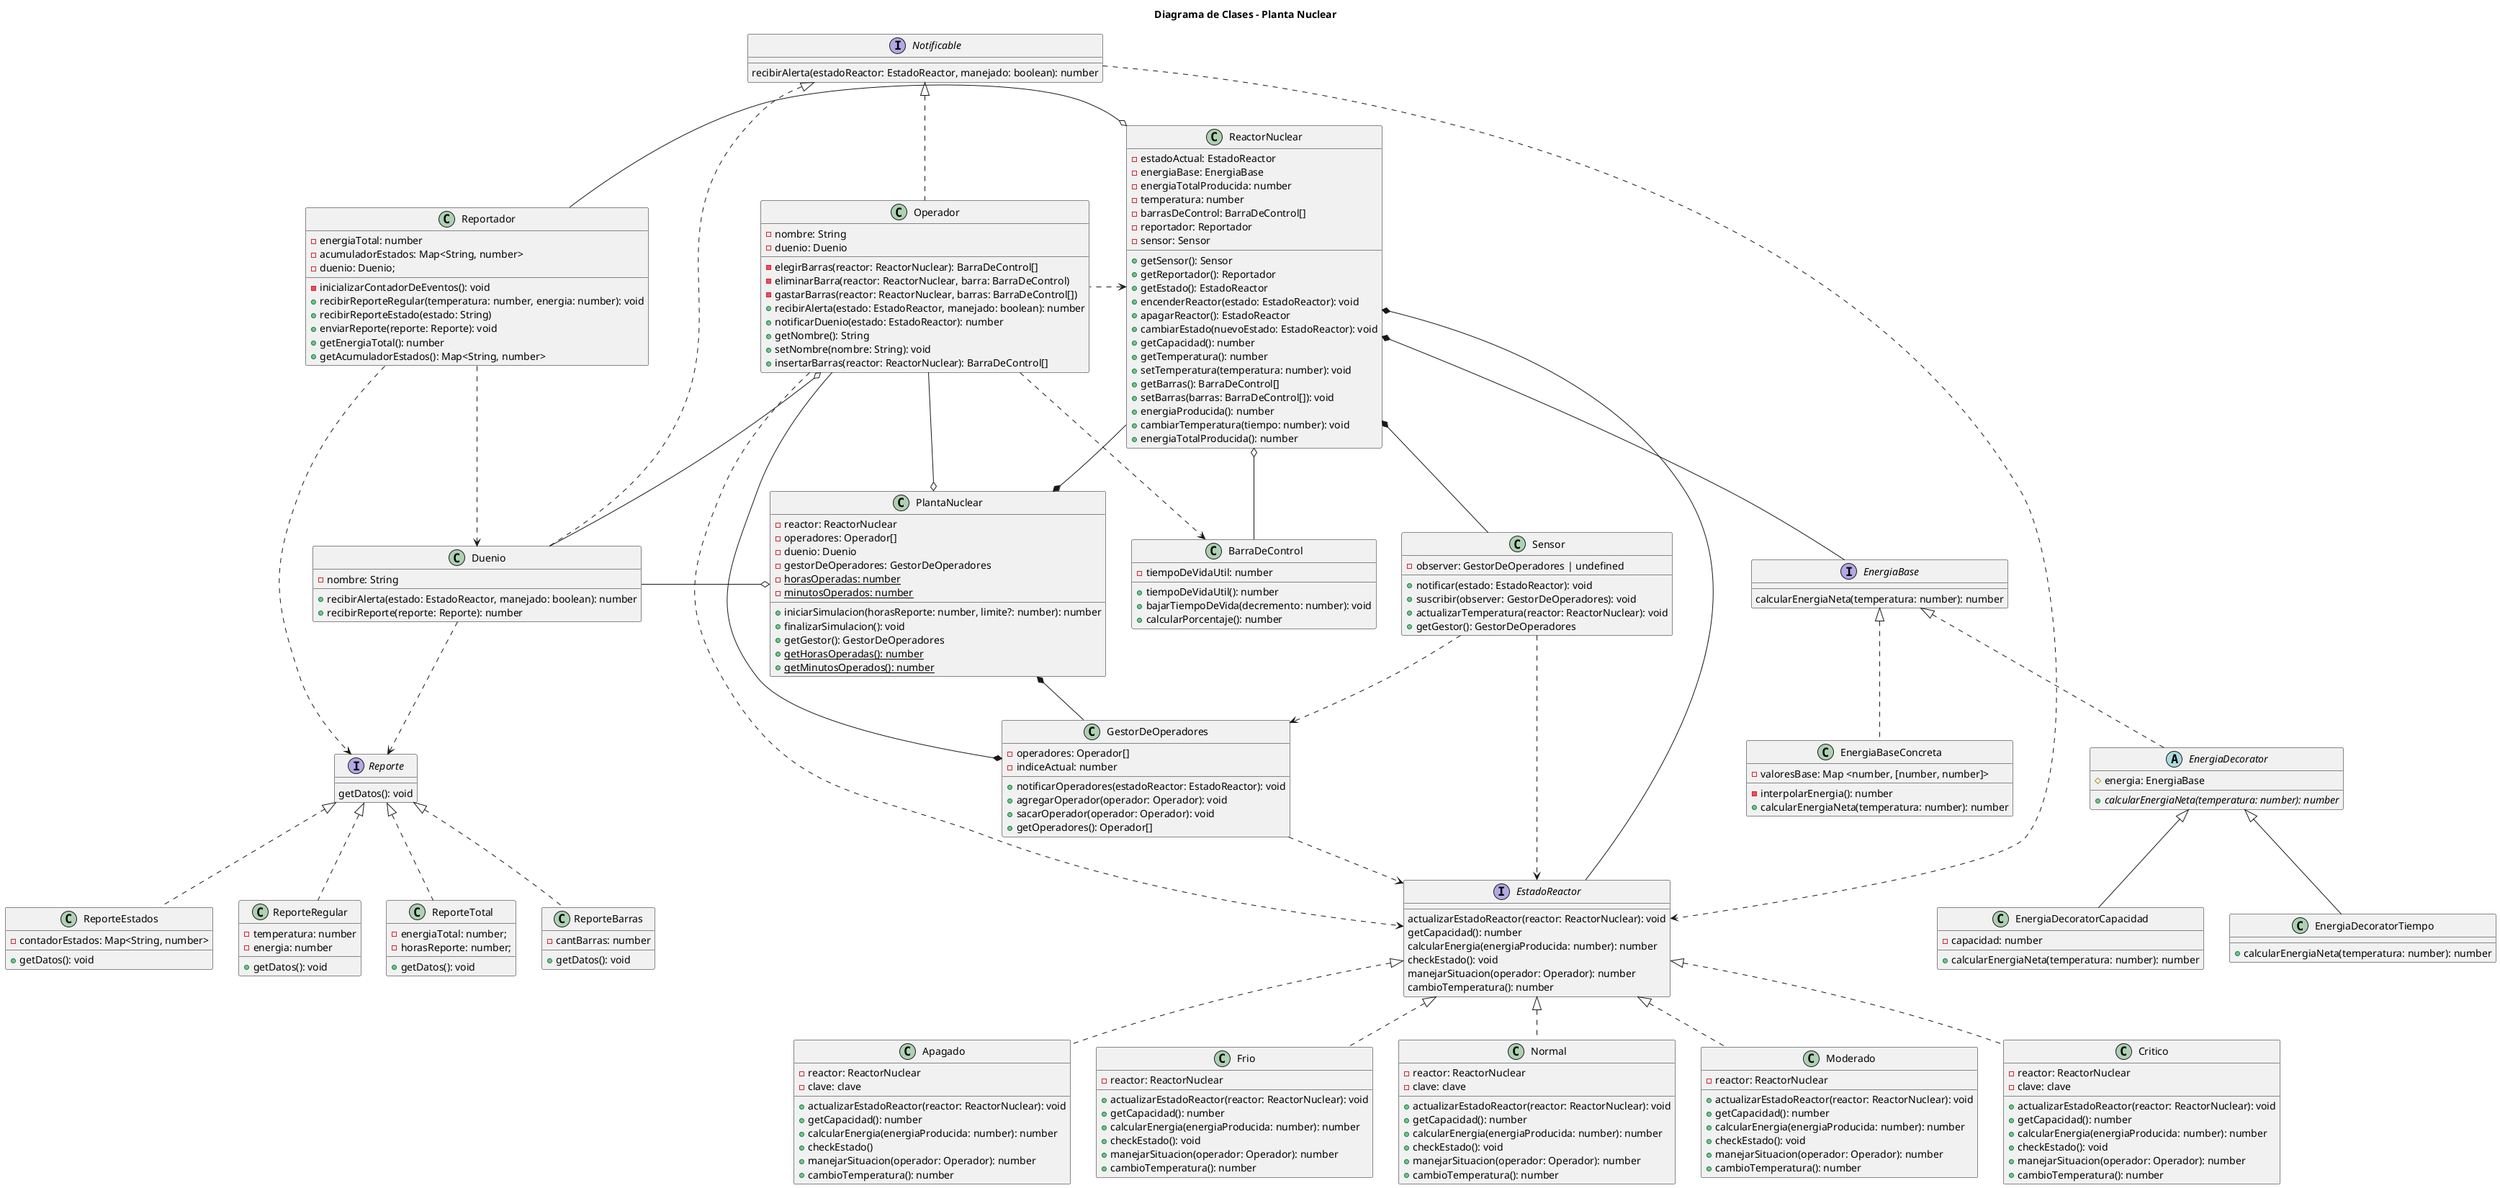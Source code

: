 @startuml PlantaNuclear
title Diagrama de Clases - Planta Nuclear

interface EnergiaBase {
    calcularEnergiaNeta(temperatura: number): number
}

class EnergiaBaseConcreta implements EnergiaBase {
    - valoresBase: Map <number, [number, number]>

    - interpolarEnergia(): number
    + calcularEnergiaNeta(temperatura: number): number
}

abstract class EnergiaDecorator implements EnergiaBase {
    # energia: EnergiaBase

    + {abstract} calcularEnergiaNeta(temperatura: number): number
}

class EnergiaDecoratorCapacidad extends EnergiaDecorator {
    - capacidad: number

    + calcularEnergiaNeta(temperatura: number): number
}

class EnergiaDecoratorTiempo extends EnergiaDecorator {
    + calcularEnergiaNeta(temperatura: number): number
}

interface EstadoReactor {
    actualizarEstadoReactor(reactor: ReactorNuclear): void
    getCapacidad(): number
    calcularEnergia(energiaProducida: number): number
    checkEstado(): void
    manejarSituacion(operador: Operador): number
    cambioTemperatura(): number
}

class Apagado implements EstadoReactor {
    - reactor: ReactorNuclear
    - clave: clave

    + actualizarEstadoReactor(reactor: ReactorNuclear): void
    + getCapacidad(): number
    + calcularEnergia(energiaProducida: number): number
    + checkEstado()
    + manejarSituacion(operador: Operador): number
    + cambioTemperatura(): number
}

class Frio implements EstadoReactor {
    - reactor: ReactorNuclear

    + actualizarEstadoReactor(reactor: ReactorNuclear): void
    + getCapacidad(): number
    + calcularEnergia(energiaProducida: number): number
    + checkEstado(): void
    + manejarSituacion(operador: Operador): number
    + cambioTemperatura(): number
}

class Normal implements EstadoReactor {
    - reactor: ReactorNuclear
    - clave: clave

    + actualizarEstadoReactor(reactor: ReactorNuclear): void
    + getCapacidad(): number
    + calcularEnergia(energiaProducida: number): number
    + checkEstado(): void
    + manejarSituacion(operador: Operador): number
    + cambioTemperatura(): number
}

class Moderado implements EstadoReactor {
    - reactor: ReactorNuclear

    + actualizarEstadoReactor(reactor: ReactorNuclear): void
    + getCapacidad(): number
    + calcularEnergia(energiaProducida: number): number
    + checkEstado(): void
    + manejarSituacion(operador: Operador): number
    + cambioTemperatura(): number
}

class Critico implements EstadoReactor {
    - reactor: ReactorNuclear
    - clave: clave

    + actualizarEstadoReactor(reactor: ReactorNuclear): void
    + getCapacidad(): number
    + calcularEnergia(energiaProducida: number): number
    + checkEstado(): void
    + manejarSituacion(operador: Operador): number
    + cambioTemperatura(): number
}

class ReactorNuclear {
    - estadoActual: EstadoReactor
    - energiaBase: EnergiaBase
    - energiaTotalProducida: number
    - temperatura: number
    - barrasDeControl: BarraDeControl[]
    - reportador: Reportador
    - sensor: Sensor

    + getSensor(): Sensor
    + getReportador(): Reportador
    + getEstado(): EstadoReactor
    + encenderReactor(estado: EstadoReactor): void
    + apagarReactor(): EstadoReactor
    + cambiarEstado(nuevoEstado: EstadoReactor): void
    + getCapacidad(): number
    + getTemperatura(): number
    + setTemperatura(temperatura: number): void
    + getBarras(): BarraDeControl[]
    + setBarras(barras: BarraDeControl[]): void
    + energiaProducida(): number
    + cambiarTemperatura(tiempo: number): void
    + energiaTotalProducida(): number
}

interface Reporte {
    getDatos(): void
}

class ReporteBarras implements Reporte {
    - cantBarras: number

    + getDatos(): void
}

class ReporteEstados implements Reporte {
    - contadorEstados: Map<String, number>

    + getDatos(): void
}

class ReporteRegular implements Reporte {
    - temperatura: number
    - energia: number

    + getDatos(): void
}

class ReporteTotal implements Reporte { 
    - energiaTotal: number;
    - horasReporte: number;

    + getDatos(): void
}

class BarraDeControl {
    - tiempoDeVidaUtil: number

    + tiempoDeVidaUtil(): number
    + bajarTiempoDeVida(decremento: number): void
    + calcularPorcentaje(): number
}

class GestorDeOperadores {
    - operadores: Operador[]
    - indiceActual: number

    + notificarOperadores(estadoReactor: EstadoReactor): void
    + agregarOperador(operador: Operador): void
    + sacarOperador(operador: Operador): void
    + getOperadores(): Operador[]
}

interface Notificable {
    recibirAlerta(estadoReactor: EstadoReactor, manejado: boolean): number
}

class Duenio implements Notificable {
    - nombre: String

    + recibirAlerta(estado: EstadoReactor, manejado: boolean): number
    + recibirReporte(reporte: Reporte): number
}

class Operador implements Notificable {
    - nombre: String
    - duenio: Duenio

    - elegirBarras(reactor: ReactorNuclear): BarraDeControl[]
    - eliminarBarra(reactor: ReactorNuclear, barra: BarraDeControl)
    - gastarBarras(reactor: ReactorNuclear, barras: BarraDeControl[])
    + recibirAlerta(estado: EstadoReactor, manejado: boolean): number
    + notificarDuenio(estado: EstadoReactor): number
    + getNombre(): String
    + setNombre(nombre: String): void
    + insertarBarras(reactor: ReactorNuclear): BarraDeControl[]
}

class PlantaNuclear {
    - reactor: ReactorNuclear
    - operadores: Operador[]
    - duenio: Duenio
    - gestorDeOperadores: GestorDeOperadores
    - {static} horasOperadas: number
    - {static} minutosOperados: number

    + iniciarSimulacion(horasReporte: number, limite?: number): number
    + finalizarSimulacion(): void
    + getGestor(): GestorDeOperadores
    + {static} getHorasOperadas(): number
    + {static} getMinutosOperados(): number
}

class Reportador {
    - energiaTotal: number
    - acumuladorEstados: Map<String, number>
    - duenio: Duenio;

    - inicializarContadorDeEventos(): void
    + recibirReporteRegular(temperatura: number, energia: number): void
    + recibirReporteEstado(estado: String)
    + enviarReporte(reporte: Reporte): void
    + getEnergiaTotal(): number
    + getAcumuladorEstados(): Map<String, number>
}

class Sensor {
    - observer: GestorDeOperadores | undefined

    + notificar(estado: EstadoReactor): void
    + suscribir(observer: GestorDeOperadores): void
    + actualizarTemperatura(reactor: ReactorNuclear): void
    + getGestor(): GestorDeOperadores
}


'Relaciones
PlantaNuclear *-down- ReactorNuclear
PlantaNuclear *-down- GestorDeOperadores
PlantaNuclear o-left- Operador
PlantaNuclear o-left- Duenio

ReactorNuclear *-- EstadoReactor
ReactorNuclear *-down- EnergiaBase
ReactorNuclear *-down- Sensor
ReactorNuclear o-- BarraDeControl
ReactorNuclear o-left- Reportador

Duenio ..> Reporte

GestorDeOperadores *-- Operador
GestorDeOperadores ..> EstadoReactor

Notificable ..> EstadoReactor

Operador o-- Duenio
Operador ..> BarraDeControl
Operador .left.> ReactorNuclear
Operador ..> EstadoReactor

Reportador ..> Duenio
Reportador .down.> Reporte

Sensor ..> GestorDeOperadores
Sensor ..> EstadoReactor

@enduml